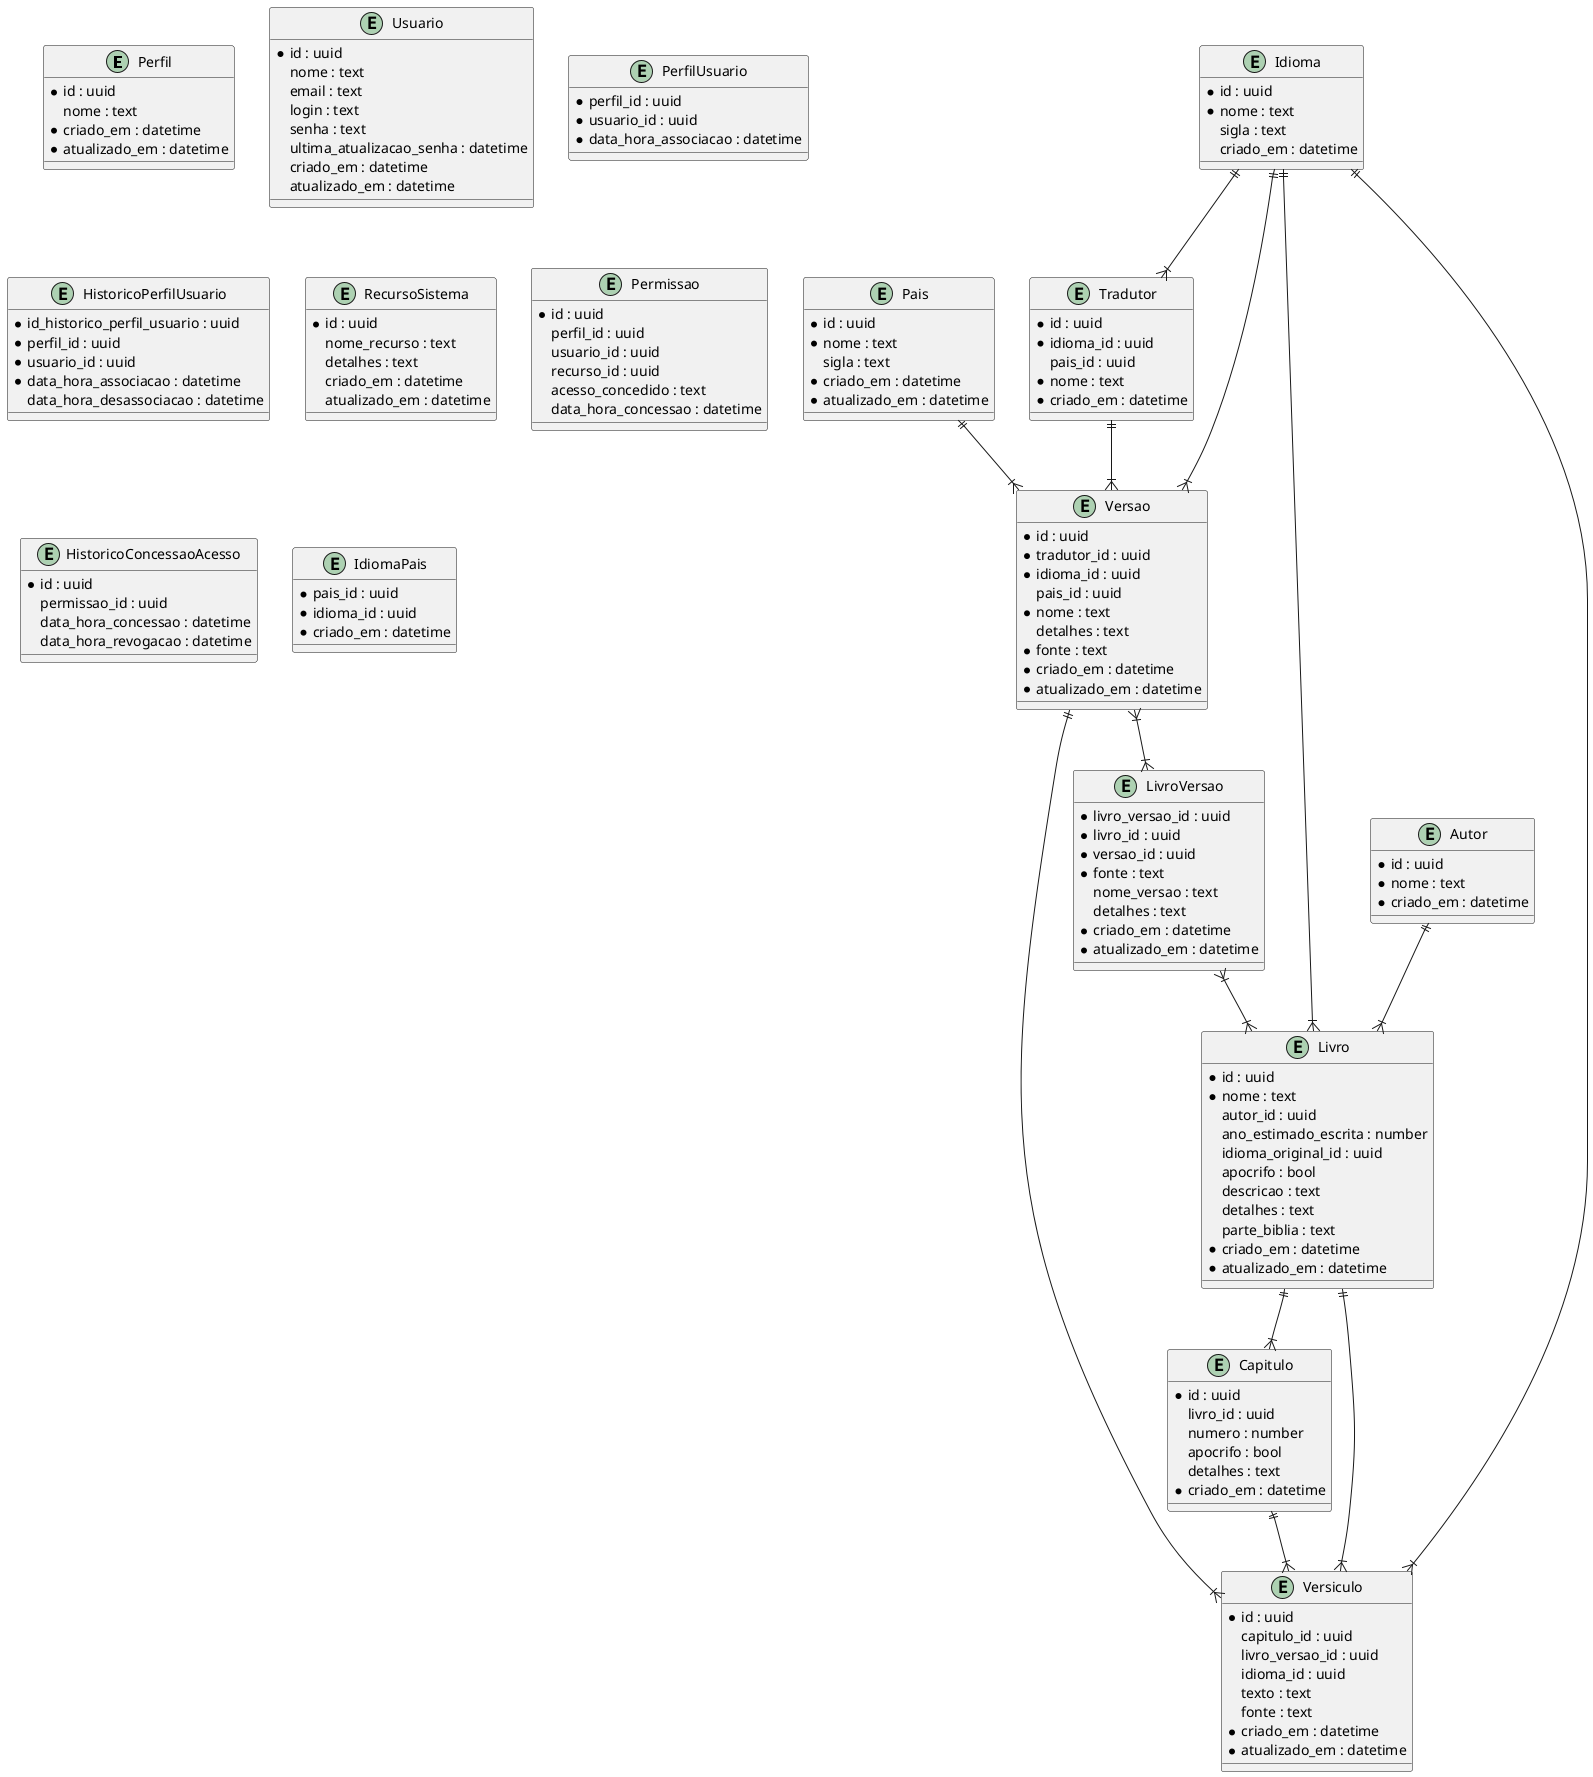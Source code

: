 @startuml
entity Perfil {
	*id : uuid
	nome : text
	*criado_em : datetime
	*atualizado_em : datetime
}
entity Usuario {
	*id : uuid
	nome : text
	email : text
	login : text
	senha : text
	ultima_atualizacao_senha : datetime
	criado_em : datetime
	atualizado_em : datetime
}
entity PerfilUsuario {
	*perfil_id : uuid
	*usuario_id : uuid
	*data_hora_associacao : datetime
}
entity HistoricoPerfilUsuario {
	*id_historico_perfil_usuario : uuid
	*perfil_id : uuid
	*usuario_id : uuid
	*data_hora_associacao : datetime
	data_hora_desassociacao : datetime
}
entity RecursoSistema {
	*id : uuid
	nome_recurso : text
	detalhes : text
	criado_em : datetime
	atualizado_em : datetime
}
entity Permissao {
	*id : uuid
	perfil_id : uuid
	usuario_id : uuid
	recurso_id : uuid
	acesso_concedido : text
	data_hora_concessao : datetime
}
entity HistoricoConcessaoAcesso {
	*id : uuid
	permissao_id : uuid
	data_hora_concessao : datetime
	data_hora_revogacao : datetime
}
entity Pais {
	*id : uuid
	*nome : text
	sigla : text
	*criado_em : datetime
	*atualizado_em : datetime
}
entity Idioma {
	*id : uuid
	*nome : text
	sigla : text
	criado_em : datetime
}
entity IdiomaPais {
	*pais_id : uuid
	*idioma_id : uuid
	*criado_em : datetime
}

entity Tradutor {
	*id : uuid
	*idioma_id : uuid
	pais_id : uuid
	*nome : text
	*criado_em : datetime
}

Idioma ||--|{ Tradutor

entity Autor {
	*id : uuid
	*nome : text
	*criado_em : datetime
}

entity Versao {
	*id : uuid
	*tradutor_id : uuid
	*idioma_id : uuid
	pais_id : uuid
	*nome : text
	detalhes : text
	*fonte : text
	*criado_em : datetime
	*atualizado_em : datetime
}

Idioma ||--|{ Versao
Tradutor ||--|{ Versao
Pais ||--|{ Versao

entity LivroVersao {
	*livro_versao_id : uuid
	*livro_id : uuid
	*versao_id : uuid
	*fonte : text
	nome_versao : text
	detalhes : text
	*criado_em : datetime
	*atualizado_em : datetime
}
entity Livro {
	*id : uuid
	*nome : text
	autor_id : uuid
	ano_estimado_escrita : number
	idioma_original_id : uuid
	apocrifo : bool
	descricao : text
	detalhes : text
	parte_biblia : text
	*criado_em : datetime
	*atualizado_em : datetime
}

Autor ||--|{ Livro
Idioma ||--|{ Livro
LivroVersao }|--|{ Livro
Versao }|--|{ LivroVersao

entity Capitulo {
	*id : uuid
	livro_id : uuid
	numero : number
	apocrifo : bool
	detalhes : text
	*criado_em : datetime
}

Livro ||--|{ Capitulo

entity Versiculo {
	*id : uuid
	capitulo_id : uuid
	livro_versao_id : uuid
	idioma_id : uuid
	texto : text
	fonte : text
	*criado_em : datetime
	*atualizado_em : datetime
}

Capitulo ||--|{ Versiculo
Livro ||--|{ Versiculo
Versao ||--|{ Versiculo
Idioma ||--|{ Versiculo
@enduml